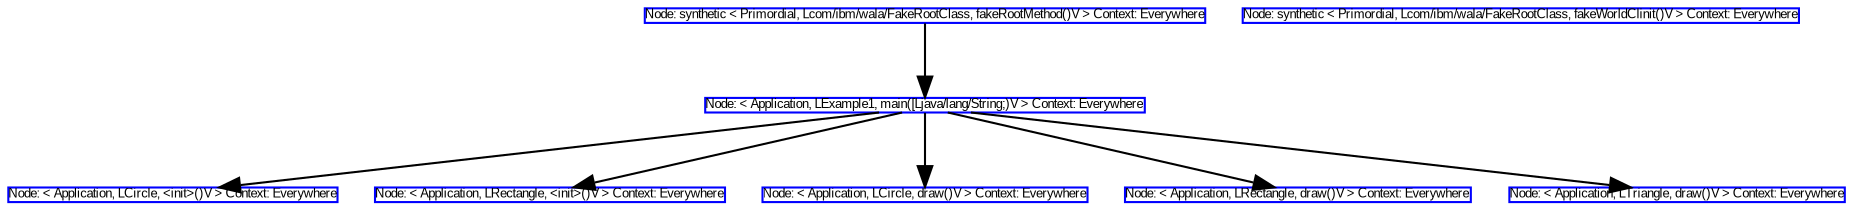 digraph "DirectedGraph" {
graph [concentrate = true];center=true;fontsize=6;node [height=0,margin=0, color=blue,shape="box"fontsize=6,fontcolor=black,fontname=Arial];edge [ color=black,fontsize=6,fontcolor=black,fontname=Arial];
   "Node: synthetic < Primordial, Lcom/ibm/wala/FakeRootClass, fakeRootMethod()V > Context: Everywhere" [ label="Node: synthetic < Primordial, Lcom/ibm/wala/FakeRootClass, fakeRootMethod()V > Context: Everywhere"]
   "Node: synthetic < Primordial, Lcom/ibm/wala/FakeRootClass, fakeWorldClinit()V > Context: Everywhere" [ label="Node: synthetic < Primordial, Lcom/ibm/wala/FakeRootClass, fakeWorldClinit()V > Context: Everywhere"]
   "Node: < Application, LExample1, main([Ljava/lang/String;)V > Context: Everywhere" [ label="Node: < Application, LExample1, main([Ljava/lang/String;)V > Context: Everywhere"]
   "Node: < Application, LCircle, <init>()V > Context: Everywhere" [ label="Node: < Application, LCircle, <init>()V > Context: Everywhere"]
   "Node: < Application, LRectangle, <init>()V > Context: Everywhere" [ label="Node: < Application, LRectangle, <init>()V > Context: Everywhere"]
   "Node: < Application, LCircle, draw()V > Context: Everywhere" [ label="Node: < Application, LCircle, draw()V > Context: Everywhere"]
   "Node: < Application, LRectangle, draw()V > Context: Everywhere" [ label="Node: < Application, LRectangle, draw()V > Context: Everywhere"]
   "Node: < Application, LTriangle, draw()V > Context: Everywhere" [ label="Node: < Application, LTriangle, draw()V > Context: Everywhere"]
 "Node: synthetic < Primordial, Lcom/ibm/wala/FakeRootClass, fakeRootMethod()V > Context: Everywhere" -> "Node: < Application, LExample1, main([Ljava/lang/String;)V > Context: Everywhere" 
 "Node: < Application, LExample1, main([Ljava/lang/String;)V > Context: Everywhere" -> "Node: < Application, LCircle, <init>()V > Context: Everywhere" 
 "Node: < Application, LExample1, main([Ljava/lang/String;)V > Context: Everywhere" -> "Node: < Application, LRectangle, <init>()V > Context: Everywhere" 
 "Node: < Application, LExample1, main([Ljava/lang/String;)V > Context: Everywhere" -> "Node: < Application, LCircle, draw()V > Context: Everywhere" 
 "Node: < Application, LExample1, main([Ljava/lang/String;)V > Context: Everywhere" -> "Node: < Application, LRectangle, draw()V > Context: Everywhere" 
 "Node: < Application, LExample1, main([Ljava/lang/String;)V > Context: Everywhere" -> "Node: < Application, LTriangle, draw()V > Context: Everywhere" 

}